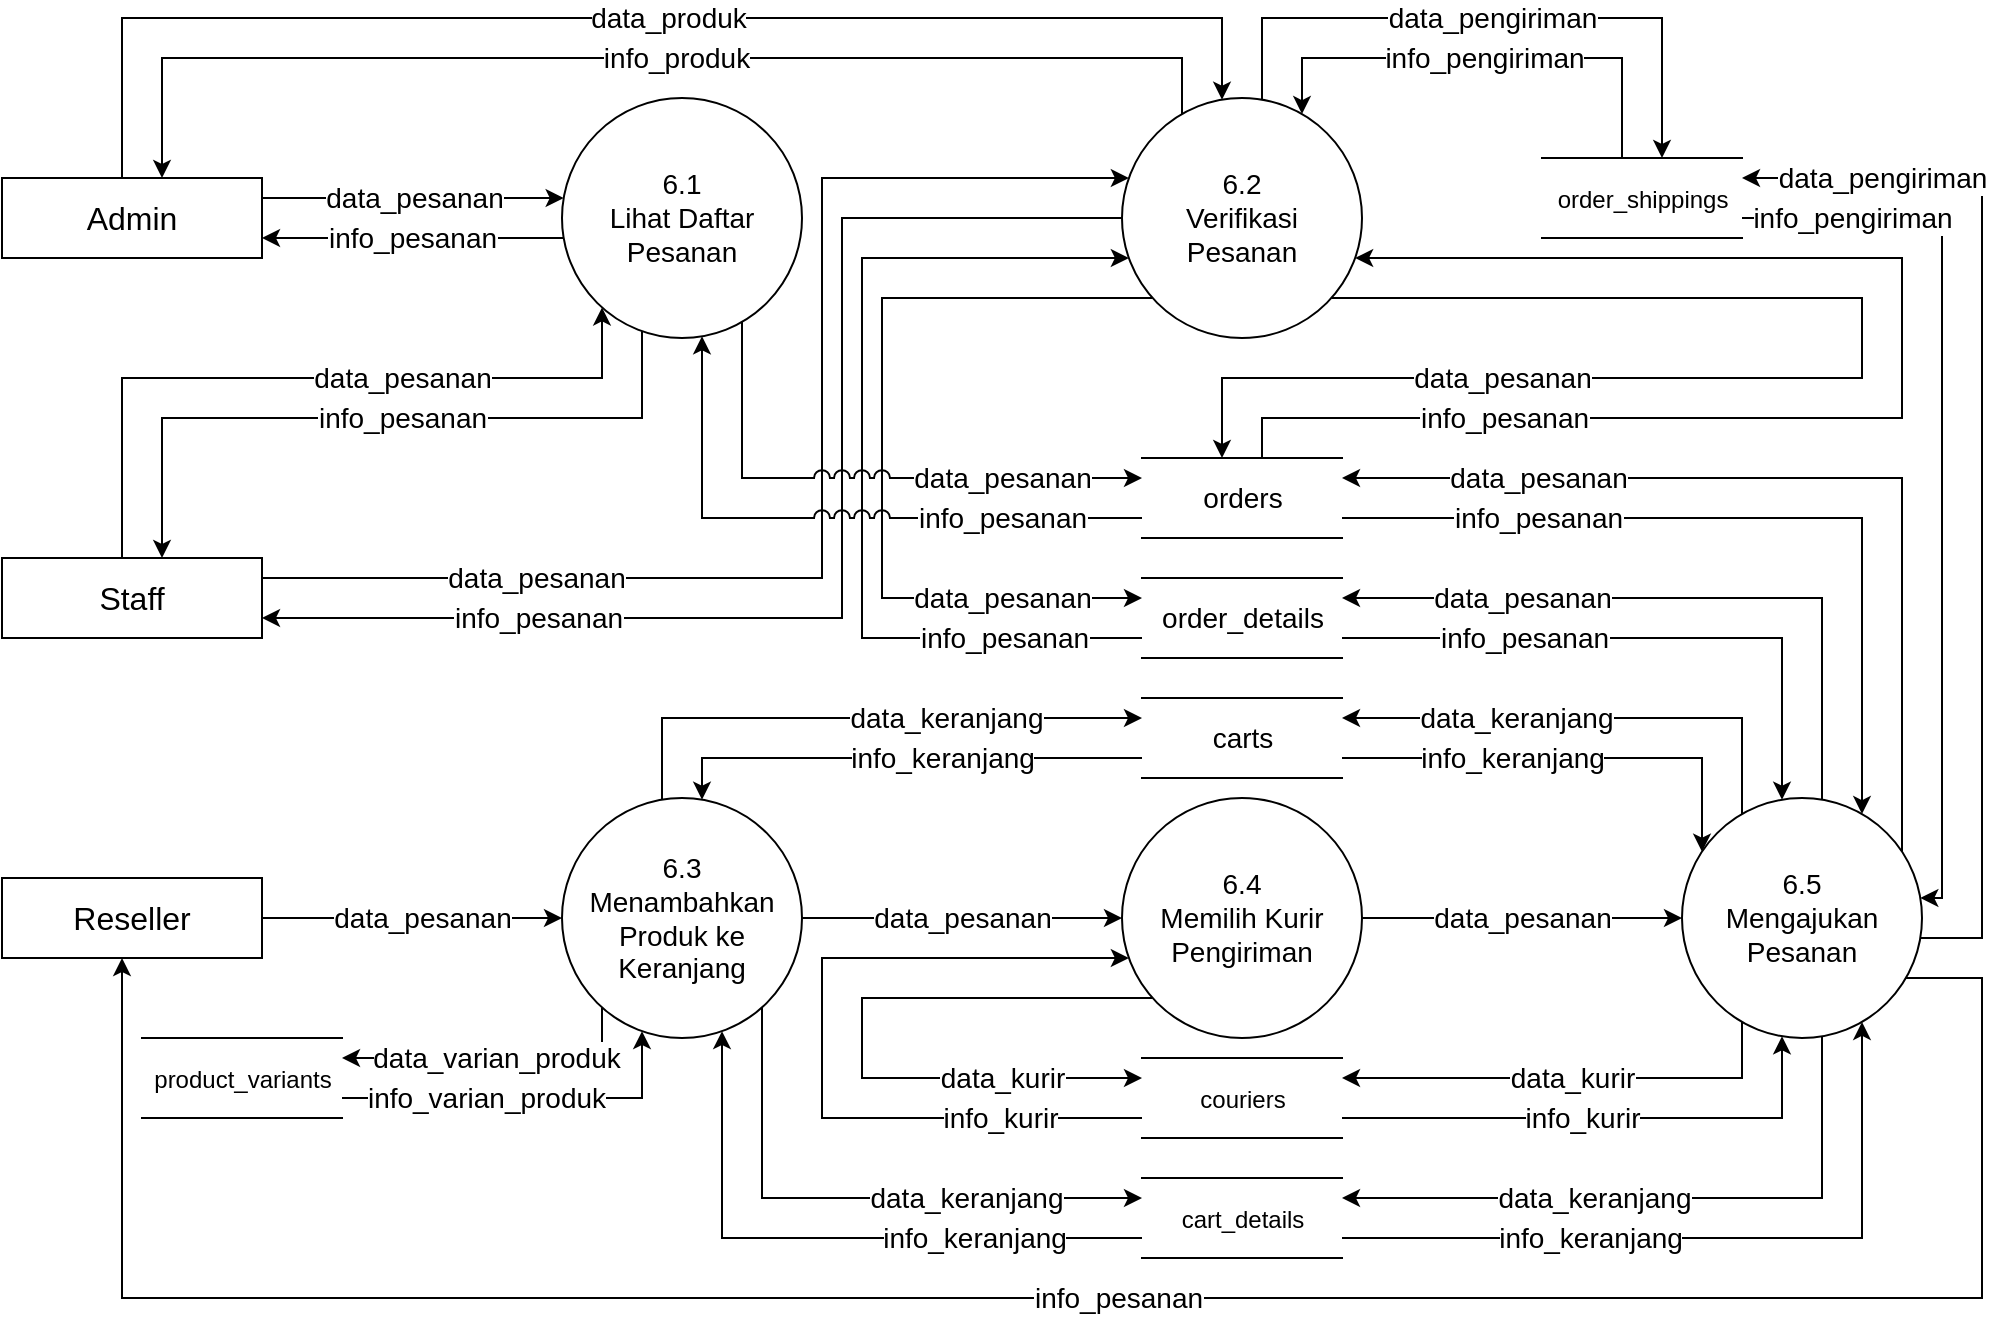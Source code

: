 <mxfile version="14.6.13" type="device"><diagram id="Rc6OxXYoEZi-hfFgIoyE" name="Page-1"><mxGraphModel dx="852" dy="494" grid="1" gridSize="10" guides="1" tooltips="1" connect="1" arrows="1" fold="1" page="1" pageScale="1" pageWidth="850" pageHeight="1100" math="0" shadow="0"><root><mxCell id="0"/><mxCell id="1" parent="0"/><mxCell id="s38WGr486lUvFhDny16M-1" value="&lt;font style=&quot;font-size: 14px&quot;&gt;6.1&lt;br&gt;Lihat Daftar Pesanan&lt;br&gt;&lt;/font&gt;" style="ellipse;whiteSpace=wrap;html=1;aspect=fixed;" parent="1" vertex="1"><mxGeometry x="280" y="80" width="120" height="120" as="geometry"/></mxCell><mxCell id="s38WGr486lUvFhDny16M-4" value="data_pesanan" style="edgeStyle=orthogonalEdgeStyle;rounded=0;orthogonalLoop=1;jettySize=auto;html=1;fontSize=14;" parent="1" source="s38WGr486lUvFhDny16M-2" target="s38WGr486lUvFhDny16M-1" edge="1"><mxGeometry relative="1" as="geometry"><mxPoint x="360" y="140" as="targetPoint"/><Array as="points"><mxPoint x="200" y="130"/><mxPoint x="200" y="130"/></Array></mxGeometry></mxCell><mxCell id="s38WGr486lUvFhDny16M-2" value="Admin" style="rounded=0;whiteSpace=wrap;html=1;fontSize=16;" parent="1" vertex="1"><mxGeometry y="120" width="130" height="40" as="geometry"/></mxCell><mxCell id="qVM1IuX5nQajaeXn27OP-2" value="data_pesanan" style="edgeStyle=orthogonalEdgeStyle;rounded=0;orthogonalLoop=1;jettySize=auto;html=1;fontSize=14;" parent="1" source="w3oePjnz5msJqxtDDQAo-5" target="qVM1IuX5nQajaeXn27OP-1" edge="1"><mxGeometry x="0.061" relative="1" as="geometry"><Array as="points"/><mxPoint as="offset"/></mxGeometry></mxCell><mxCell id="w3oePjnz5msJqxtDDQAo-5" value="Reseller" style="rounded=0;whiteSpace=wrap;html=1;fontSize=16;" parent="1" vertex="1"><mxGeometry y="470" width="130" height="40" as="geometry"/></mxCell><mxCell id="giehG95AdQWtgdjCYtVg-1" value="&lt;font style=&quot;font-size: 14px&quot;&gt;6.2&lt;br&gt;Verifikasi &lt;br&gt;Pesanan&lt;br&gt;&lt;/font&gt;" style="ellipse;whiteSpace=wrap;html=1;aspect=fixed;" parent="1" vertex="1"><mxGeometry x="560" y="80" width="120" height="120" as="geometry"/></mxCell><mxCell id="QhTn7aZP73QFiXAm_fX9-1" value="Staff" style="rounded=0;whiteSpace=wrap;html=1;fontSize=16;" parent="1" vertex="1"><mxGeometry y="310" width="130" height="40" as="geometry"/></mxCell><mxCell id="yD-jiG_hthiT5Hs9iXei-2" value="info_pesanan" style="edgeStyle=orthogonalEdgeStyle;rounded=0;orthogonalLoop=1;jettySize=auto;html=1;fontSize=14;" parent="1" source="s38WGr486lUvFhDny16M-1" target="s38WGr486lUvFhDny16M-2" edge="1"><mxGeometry relative="1" as="geometry"><mxPoint x="220" y="150" as="targetPoint"/><Array as="points"><mxPoint x="210" y="150"/><mxPoint x="210" y="150"/></Array><mxPoint x="370" y="150" as="sourcePoint"/></mxGeometry></mxCell><mxCell id="qVM1IuX5nQajaeXn27OP-1" value="&lt;font style=&quot;font-size: 14px&quot;&gt;6.3&lt;br&gt;Menambahkan Produk ke Keranjang&lt;br&gt;&lt;/font&gt;" style="ellipse;whiteSpace=wrap;html=1;aspect=fixed;" parent="1" vertex="1"><mxGeometry x="280" y="430" width="120" height="120" as="geometry"/></mxCell><mxCell id="qVM1IuX5nQajaeXn27OP-10" value="data_produk" style="edgeStyle=orthogonalEdgeStyle;rounded=0;orthogonalLoop=1;jettySize=auto;html=1;fontSize=14;" parent="1" source="s38WGr486lUvFhDny16M-2" target="giehG95AdQWtgdjCYtVg-1" edge="1"><mxGeometry x="0.051" relative="1" as="geometry"><Array as="points"><mxPoint x="60" y="40"/><mxPoint x="610" y="40"/></Array><mxPoint as="offset"/><mxPoint x="140" y="273.43" as="sourcePoint"/><mxPoint x="360" y="159.999" as="targetPoint"/></mxGeometry></mxCell><mxCell id="qVM1IuX5nQajaeXn27OP-11" value="info_produk" style="edgeStyle=orthogonalEdgeStyle;rounded=0;orthogonalLoop=1;jettySize=auto;html=1;fontSize=14;" parent="1" source="giehG95AdQWtgdjCYtVg-1" target="s38WGr486lUvFhDny16M-2" edge="1"><mxGeometry x="-0.058" relative="1" as="geometry"><Array as="points"><mxPoint x="590" y="60"/><mxPoint x="80" y="60"/></Array><mxPoint as="offset"/><mxPoint x="380" y="163.43" as="sourcePoint"/><mxPoint x="160" y="273.43" as="targetPoint"/></mxGeometry></mxCell><mxCell id="qVM1IuX5nQajaeXn27OP-17" value="carts" style="html=1;dashed=0;whitespace=wrap;shape=partialRectangle;right=0;left=0;fontSize=14;" parent="1" vertex="1"><mxGeometry x="570" y="380" width="100" height="40" as="geometry"/></mxCell><mxCell id="P8HBfY7LfA8RuCADzhjz-1" value="data_keranjang" style="edgeStyle=orthogonalEdgeStyle;rounded=0;orthogonalLoop=1;jettySize=auto;html=1;fontSize=14;" parent="1" source="qVM1IuX5nQajaeXn27OP-1" target="qVM1IuX5nQajaeXn27OP-17" edge="1"><mxGeometry x="0.303" relative="1" as="geometry"><Array as="points"><mxPoint x="330" y="390"/></Array><mxPoint as="offset"/><mxPoint x="399.171" y="440.059" as="sourcePoint"/><mxPoint x="590.84" y="310" as="targetPoint"/></mxGeometry></mxCell><mxCell id="P8HBfY7LfA8RuCADzhjz-2" value="info_keranjang" style="edgeStyle=orthogonalEdgeStyle;rounded=0;orthogonalLoop=1;jettySize=auto;html=1;fontSize=14;" parent="1" source="qVM1IuX5nQajaeXn27OP-17" target="qVM1IuX5nQajaeXn27OP-1" edge="1"><mxGeometry x="-0.17" relative="1" as="geometry"><Array as="points"><mxPoint x="350" y="410"/></Array><mxPoint as="offset"/><mxPoint x="610.84" y="310" as="sourcePoint"/><mxPoint x="399.151" y="460.059" as="targetPoint"/></mxGeometry></mxCell><mxCell id="P8HBfY7LfA8RuCADzhjz-8" value="data_pesanan" style="edgeStyle=orthogonalEdgeStyle;rounded=0;orthogonalLoop=1;jettySize=auto;html=1;fontSize=14;" parent="1" target="s38WGr486lUvFhDny16M-1" edge="1"><mxGeometry x="0.348" relative="1" as="geometry"><Array as="points"><mxPoint x="60" y="310"/><mxPoint x="60" y="220"/><mxPoint x="300" y="220"/></Array><mxPoint as="offset"/><mxPoint x="10" y="310" as="sourcePoint"/><mxPoint x="670" y="270.839" as="targetPoint"/></mxGeometry></mxCell><mxCell id="P8HBfY7LfA8RuCADzhjz-9" value="info_pesanan" style="edgeStyle=orthogonalEdgeStyle;rounded=0;orthogonalLoop=1;jettySize=auto;html=1;fontSize=14;" parent="1" source="s38WGr486lUvFhDny16M-1" target="QhTn7aZP73QFiXAm_fX9-1" edge="1"><mxGeometry x="-0.075" relative="1" as="geometry"><Array as="points"><mxPoint x="320" y="240"/><mxPoint x="80" y="240"/></Array><mxPoint as="offset"/><mxPoint x="650" y="270.839" as="sourcePoint"/><mxPoint x="30" y="310" as="targetPoint"/></mxGeometry></mxCell><mxCell id="P8HBfY7LfA8RuCADzhjz-13" value="&lt;font style=&quot;font-size: 12px&quot;&gt;product_variants&lt;/font&gt;" style="html=1;dashed=0;whitespace=wrap;shape=partialRectangle;right=0;left=0;fontSize=14;" parent="1" vertex="1"><mxGeometry x="70" y="550" width="100" height="40" as="geometry"/></mxCell><mxCell id="P8HBfY7LfA8RuCADzhjz-14" value="data_varian_produk" style="edgeStyle=orthogonalEdgeStyle;rounded=0;orthogonalLoop=1;jettySize=auto;html=1;fontSize=14;" parent="1" source="qVM1IuX5nQajaeXn27OP-1" target="P8HBfY7LfA8RuCADzhjz-13" edge="1"><mxGeometry x="0.005" relative="1" as="geometry"><Array as="points"><mxPoint x="300" y="560"/></Array><mxPoint as="offset"/><mxPoint x="380.005" y="509.999" as="sourcePoint"/><mxPoint x="516.75" y="509.999" as="targetPoint"/></mxGeometry></mxCell><mxCell id="P8HBfY7LfA8RuCADzhjz-15" value="info_varian_produk" style="edgeStyle=orthogonalEdgeStyle;rounded=0;orthogonalLoop=1;jettySize=auto;html=1;fontSize=14;" parent="1" source="P8HBfY7LfA8RuCADzhjz-13" target="qVM1IuX5nQajaeXn27OP-1" edge="1"><mxGeometry x="-0.222" relative="1" as="geometry"><Array as="points"><mxPoint x="320" y="580"/></Array><mxPoint as="offset"/><mxPoint x="520" y="470.059" as="sourcePoint"/><mxPoint x="401.995" y="470.059" as="targetPoint"/></mxGeometry></mxCell><mxCell id="Gurpj_PE0kfcOt121TIg-1" value="&lt;font style=&quot;font-size: 14px&quot;&gt;6.4&lt;br&gt;Memilih Kurir Pengiriman&lt;br&gt;&lt;/font&gt;" style="ellipse;whiteSpace=wrap;html=1;aspect=fixed;" parent="1" vertex="1"><mxGeometry x="560" y="430" width="120" height="120" as="geometry"/></mxCell><mxCell id="Gurpj_PE0kfcOt121TIg-19" value="data_pesanan" style="edgeStyle=orthogonalEdgeStyle;rounded=0;orthogonalLoop=1;jettySize=auto;html=1;fontSize=14;" parent="1" source="qVM1IuX5nQajaeXn27OP-1" target="Gurpj_PE0kfcOt121TIg-1" edge="1"><mxGeometry relative="1" as="geometry"><Array as="points"/><mxPoint as="offset"/><mxPoint x="140" y="500" as="sourcePoint"/><mxPoint x="290" y="500" as="targetPoint"/></mxGeometry></mxCell><mxCell id="Gurpj_PE0kfcOt121TIg-20" value="&lt;span style=&quot;font-size: 12px&quot;&gt;couriers&lt;/span&gt;" style="html=1;dashed=0;whitespace=wrap;shape=partialRectangle;right=0;left=0;fontSize=14;" parent="1" vertex="1"><mxGeometry x="570" y="560" width="100" height="40" as="geometry"/></mxCell><mxCell id="Gurpj_PE0kfcOt121TIg-21" value="data_kurir" style="edgeStyle=orthogonalEdgeStyle;rounded=0;orthogonalLoop=1;jettySize=auto;html=1;fontSize=14;" parent="1" source="Gurpj_PE0kfcOt121TIg-1" target="Gurpj_PE0kfcOt121TIg-20" edge="1"><mxGeometry x="0.57" relative="1" as="geometry"><Array as="points"><mxPoint x="430" y="530"/><mxPoint x="430" y="570"/></Array><mxPoint as="offset"/><mxPoint x="640" y="660.449" as="sourcePoint"/><mxPoint x="490" y="579.551" as="targetPoint"/></mxGeometry></mxCell><mxCell id="Gurpj_PE0kfcOt121TIg-22" value="info_kurir" style="edgeStyle=orthogonalEdgeStyle;rounded=0;orthogonalLoop=1;jettySize=auto;html=1;fontSize=14;" parent="1" source="Gurpj_PE0kfcOt121TIg-20" target="Gurpj_PE0kfcOt121TIg-1" edge="1"><mxGeometry x="-0.644" relative="1" as="geometry"><Array as="points"><mxPoint x="410" y="590"/><mxPoint x="410" y="510"/></Array><mxPoint x="-1" as="offset"/><mxPoint x="510" y="579.551" as="sourcePoint"/><mxPoint x="640" y="640.449" as="targetPoint"/></mxGeometry></mxCell><mxCell id="Gurpj_PE0kfcOt121TIg-23" value="&lt;font style=&quot;font-size: 14px&quot;&gt;6.5&lt;br&gt;Mengajukan Pesanan&lt;br&gt;&lt;/font&gt;" style="ellipse;whiteSpace=wrap;html=1;aspect=fixed;" parent="1" vertex="1"><mxGeometry x="840" y="430" width="120" height="120" as="geometry"/></mxCell><mxCell id="Gurpj_PE0kfcOt121TIg-24" value="data_pesanan" style="edgeStyle=orthogonalEdgeStyle;rounded=0;orthogonalLoop=1;jettySize=auto;html=1;fontSize=14;" parent="1" source="Gurpj_PE0kfcOt121TIg-1" target="Gurpj_PE0kfcOt121TIg-23" edge="1"><mxGeometry relative="1" as="geometry"><Array as="points"/><mxPoint as="offset"/><mxPoint x="410" y="500" as="sourcePoint"/><mxPoint x="570" y="500" as="targetPoint"/></mxGeometry></mxCell><mxCell id="Gurpj_PE0kfcOt121TIg-25" value="data_keranjang" style="edgeStyle=orthogonalEdgeStyle;rounded=0;orthogonalLoop=1;jettySize=auto;html=1;fontSize=14;" parent="1" source="Gurpj_PE0kfcOt121TIg-23" target="qVM1IuX5nQajaeXn27OP-17" edge="1"><mxGeometry x="0.303" relative="1" as="geometry"><Array as="points"><mxPoint x="870" y="390"/></Array><mxPoint as="offset"/><mxPoint x="340.0" y="440.839" as="sourcePoint"/><mxPoint x="580" y="400.0" as="targetPoint"/></mxGeometry></mxCell><mxCell id="Gurpj_PE0kfcOt121TIg-26" value="info_keranjang" style="edgeStyle=orthogonalEdgeStyle;rounded=0;orthogonalLoop=1;jettySize=auto;html=1;fontSize=14;" parent="1" source="qVM1IuX5nQajaeXn27OP-17" target="Gurpj_PE0kfcOt121TIg-23" edge="1"><mxGeometry x="-0.254" relative="1" as="geometry"><Array as="points"><mxPoint x="850" y="410"/></Array><mxPoint as="offset"/><mxPoint x="580" y="420.0" as="sourcePoint"/><mxPoint x="360.0" y="440.839" as="targetPoint"/></mxGeometry></mxCell><mxCell id="Gurpj_PE0kfcOt121TIg-27" value="info_pesanan" style="edgeStyle=orthogonalEdgeStyle;rounded=0;orthogonalLoop=1;jettySize=auto;html=1;fontSize=14;" parent="1" source="Gurpj_PE0kfcOt121TIg-23" target="w3oePjnz5msJqxtDDQAo-5" edge="1"><mxGeometry x="-0.029" relative="1" as="geometry"><Array as="points"><mxPoint x="990" y="520"/><mxPoint x="990" y="680"/><mxPoint x="60" y="680"/></Array><mxPoint as="offset"/><mxPoint x="690" y="500" as="sourcePoint"/><mxPoint x="860" y="500" as="targetPoint"/></mxGeometry></mxCell><mxCell id="Gurpj_PE0kfcOt121TIg-30" value="orders" style="html=1;dashed=0;whitespace=wrap;shape=partialRectangle;right=0;left=0;fontSize=14;" parent="1" vertex="1"><mxGeometry x="570" y="260" width="100" height="40" as="geometry"/></mxCell><mxCell id="Gurpj_PE0kfcOt121TIg-31" value="info_pesanan" style="edgeStyle=orthogonalEdgeStyle;rounded=0;orthogonalLoop=1;jettySize=auto;html=1;fontSize=14;" parent="1" source="Gurpj_PE0kfcOt121TIg-30" target="giehG95AdQWtgdjCYtVg-1" edge="1"><mxGeometry x="-0.595" relative="1" as="geometry"><Array as="points"><mxPoint x="630" y="240"/><mxPoint x="950" y="240"/><mxPoint x="950" y="160"/></Array><mxPoint as="offset"/><mxPoint x="460" y="260.84" as="sourcePoint"/><mxPoint x="610.0" y="230.001" as="targetPoint"/></mxGeometry></mxCell><mxCell id="Gurpj_PE0kfcOt121TIg-32" value="data_pesanan" style="edgeStyle=orthogonalEdgeStyle;rounded=0;orthogonalLoop=1;jettySize=auto;html=1;fontSize=14;" parent="1" source="giehG95AdQWtgdjCYtVg-1" target="Gurpj_PE0kfcOt121TIg-30" edge="1"><mxGeometry x="0.46" relative="1" as="geometry"><Array as="points"><mxPoint x="930" y="180"/><mxPoint x="930" y="220"/><mxPoint x="610" y="220"/></Array><mxPoint as="offset"/><mxPoint x="590.0" y="230.001" as="sourcePoint"/><mxPoint x="560" y="220" as="targetPoint"/></mxGeometry></mxCell><mxCell id="Gurpj_PE0kfcOt121TIg-35" value="data_pesanan" style="edgeStyle=orthogonalEdgeStyle;rounded=0;orthogonalLoop=1;jettySize=auto;html=1;fontSize=14;" parent="1" source="Gurpj_PE0kfcOt121TIg-23" target="Gurpj_PE0kfcOt121TIg-30" edge="1"><mxGeometry x="0.581" relative="1" as="geometry"><Array as="points"><mxPoint x="950" y="270"/></Array><mxPoint as="offset"/><mxPoint x="880.0" y="378.038" as="sourcePoint"/><mxPoint x="670" y="330.0" as="targetPoint"/></mxGeometry></mxCell><mxCell id="Gurpj_PE0kfcOt121TIg-36" value="info_pesanan" style="edgeStyle=orthogonalEdgeStyle;rounded=0;orthogonalLoop=1;jettySize=auto;html=1;fontSize=14;" parent="1" source="Gurpj_PE0kfcOt121TIg-30" target="Gurpj_PE0kfcOt121TIg-23" edge="1"><mxGeometry x="-0.522" relative="1" as="geometry"><Array as="points"><mxPoint x="930" y="290"/></Array><mxPoint as="offset"/><mxPoint x="670" y="350.0" as="sourcePoint"/><mxPoint x="860.0" y="396.834" as="targetPoint"/></mxGeometry></mxCell><mxCell id="Gurpj_PE0kfcOt121TIg-39" value="&lt;font style=&quot;font-size: 12px&quot;&gt;cart_details&lt;/font&gt;" style="html=1;dashed=0;whitespace=wrap;shape=partialRectangle;right=0;left=0;fontSize=14;" parent="1" vertex="1"><mxGeometry x="570" y="620" width="100" height="40" as="geometry"/></mxCell><mxCell id="Gurpj_PE0kfcOt121TIg-40" value="info_keranjang" style="edgeStyle=orthogonalEdgeStyle;rounded=0;orthogonalLoop=1;jettySize=auto;html=1;fontSize=14;" parent="1" source="Gurpj_PE0kfcOt121TIg-39" target="qVM1IuX5nQajaeXn27OP-1" edge="1"><mxGeometry x="-0.463" relative="1" as="geometry"><Array as="points"><mxPoint x="360" y="650"/></Array><mxPoint as="offset"/><mxPoint x="530" y="580.899" as="sourcePoint"/><mxPoint x="360" y="550.001" as="targetPoint"/></mxGeometry></mxCell><mxCell id="Gurpj_PE0kfcOt121TIg-41" value="data_keranjang" style="edgeStyle=orthogonalEdgeStyle;rounded=0;orthogonalLoop=1;jettySize=auto;html=1;fontSize=14;" parent="1" source="qVM1IuX5nQajaeXn27OP-1" target="Gurpj_PE0kfcOt121TIg-39" edge="1"><mxGeometry x="0.386" relative="1" as="geometry"><Array as="points"><mxPoint x="380" y="630"/></Array><mxPoint as="offset"/><mxPoint x="380" y="550.001" as="sourcePoint"/><mxPoint x="530" y="560.899" as="targetPoint"/></mxGeometry></mxCell><mxCell id="Gurpj_PE0kfcOt121TIg-42" value="order_details" style="html=1;dashed=0;whitespace=wrap;shape=partialRectangle;right=0;left=0;fontSize=14;" parent="1" vertex="1"><mxGeometry x="570" y="320" width="100" height="40" as="geometry"/></mxCell><mxCell id="Gurpj_PE0kfcOt121TIg-43" value="info_pesanan" style="edgeStyle=orthogonalEdgeStyle;rounded=0;orthogonalLoop=1;jettySize=auto;html=1;fontSize=14;" parent="1" source="Gurpj_PE0kfcOt121TIg-42" target="Gurpj_PE0kfcOt121TIg-23" edge="1"><mxGeometry x="-0.396" relative="1" as="geometry"><Array as="points"><mxPoint x="890" y="350"/></Array><mxPoint as="offset"/><mxPoint x="670" y="350" as="sourcePoint"/><mxPoint x="920" y="490.839" as="targetPoint"/></mxGeometry></mxCell><mxCell id="Gurpj_PE0kfcOt121TIg-44" value="data_pesanan" style="edgeStyle=orthogonalEdgeStyle;rounded=0;orthogonalLoop=1;jettySize=auto;html=1;fontSize=14;" parent="1" source="Gurpj_PE0kfcOt121TIg-23" target="Gurpj_PE0kfcOt121TIg-42" edge="1"><mxGeometry x="0.471" relative="1" as="geometry"><Array as="points"><mxPoint x="910" y="330"/></Array><mxPoint as="offset"/><mxPoint x="940" y="498.038" as="sourcePoint"/><mxPoint x="670" y="330" as="targetPoint"/></mxGeometry></mxCell><mxCell id="Gurpj_PE0kfcOt121TIg-46" value="&lt;font style=&quot;font-size: 12px&quot;&gt;order_shippings&lt;/font&gt;" style="html=1;dashed=0;whitespace=wrap;shape=partialRectangle;right=0;left=0;fontSize=14;" parent="1" vertex="1"><mxGeometry x="770" y="110" width="100" height="40" as="geometry"/></mxCell><mxCell id="Gurpj_PE0kfcOt121TIg-47" value="data_pengiriman" style="edgeStyle=orthogonalEdgeStyle;rounded=0;orthogonalLoop=1;jettySize=auto;html=1;fontSize=14;" parent="1" source="Gurpj_PE0kfcOt121TIg-23" target="Gurpj_PE0kfcOt121TIg-46" edge="1"><mxGeometry x="0.736" relative="1" as="geometry"><Array as="points"><mxPoint x="990" y="500"/><mxPoint x="990" y="120"/></Array><mxPoint as="offset"/><mxPoint x="900" y="540.001" as="sourcePoint"/><mxPoint x="1016.75" y="566.119" as="targetPoint"/></mxGeometry></mxCell><mxCell id="Gurpj_PE0kfcOt121TIg-48" value="info_pengiriman" style="edgeStyle=orthogonalEdgeStyle;rounded=0;orthogonalLoop=1;jettySize=auto;html=1;fontSize=14;" parent="1" source="Gurpj_PE0kfcOt121TIg-46" target="Gurpj_PE0kfcOt121TIg-23" edge="1"><mxGeometry x="-0.755" relative="1" as="geometry"><Array as="points"><mxPoint x="970" y="140"/><mxPoint x="970" y="480"/></Array><mxPoint as="offset"/><mxPoint x="1020" y="526.179" as="sourcePoint"/><mxPoint x="920" y="540.001" as="targetPoint"/></mxGeometry></mxCell><mxCell id="Gurpj_PE0kfcOt121TIg-28" value="info_pesanan" style="edgeStyle=orthogonalEdgeStyle;rounded=0;orthogonalLoop=1;jettySize=auto;html=1;fontSize=14;jumpStyle=arc;jumpSize=8;" parent="1" source="giehG95AdQWtgdjCYtVg-1" target="QhTn7aZP73QFiXAm_fX9-1" edge="1"><mxGeometry x="0.563" relative="1" as="geometry"><Array as="points"><mxPoint x="420" y="140"/><mxPoint x="420" y="340"/></Array><mxPoint as="offset"/><mxPoint x="730.0" y="200.001" as="sourcePoint"/><mxPoint x="410" y="310.84" as="targetPoint"/></mxGeometry></mxCell><mxCell id="Gurpj_PE0kfcOt121TIg-29" value="data_pesanan" style="edgeStyle=orthogonalEdgeStyle;rounded=0;orthogonalLoop=1;jettySize=auto;html=1;fontSize=14;jumpStyle=arc;jumpSize=8;" parent="1" source="QhTn7aZP73QFiXAm_fX9-1" target="giehG95AdQWtgdjCYtVg-1" edge="1"><mxGeometry x="-0.568" relative="1" as="geometry"><Array as="points"><mxPoint x="410" y="320"/><mxPoint x="410" y="120"/></Array><mxPoint as="offset"/><mxPoint x="390" y="310.84" as="sourcePoint"/><mxPoint x="710.0" y="200.001" as="targetPoint"/></mxGeometry></mxCell><mxCell id="Gurpj_PE0kfcOt121TIg-49" value="info_pesanan" style="edgeStyle=orthogonalEdgeStyle;rounded=0;orthogonalLoop=1;jettySize=auto;html=1;fontSize=14;jumpStyle=arc;jumpSize=8;" parent="1" source="Gurpj_PE0kfcOt121TIg-42" target="giehG95AdQWtgdjCYtVg-1" edge="1"><mxGeometry x="-0.703" relative="1" as="geometry"><Array as="points"><mxPoint x="430" y="350"/><mxPoint x="430" y="160"/></Array><mxPoint as="offset"/><mxPoint x="140" y="330" as="sourcePoint"/><mxPoint x="578.038" y="120" as="targetPoint"/></mxGeometry></mxCell><mxCell id="Gurpj_PE0kfcOt121TIg-50" value="data_pesanan" style="edgeStyle=orthogonalEdgeStyle;rounded=0;orthogonalLoop=1;jettySize=auto;html=1;fontSize=14;jumpStyle=arc;jumpSize=8;" parent="1" source="giehG95AdQWtgdjCYtVg-1" target="Gurpj_PE0kfcOt121TIg-42" edge="1"><mxGeometry x="0.662" relative="1" as="geometry"><Array as="points"><mxPoint x="440" y="180"/><mxPoint x="440" y="330"/></Array><mxPoint as="offset"/><mxPoint x="570.839" y="140" as="sourcePoint"/><mxPoint x="140" y="350" as="targetPoint"/></mxGeometry></mxCell><mxCell id="Gurpj_PE0kfcOt121TIg-37" value="data_pesanan" style="edgeStyle=orthogonalEdgeStyle;rounded=0;orthogonalLoop=1;jettySize=auto;html=1;fontSize=14;jumpStyle=arc;jumpSize=8;" parent="1" source="s38WGr486lUvFhDny16M-1" target="Gurpj_PE0kfcOt121TIg-30" edge="1"><mxGeometry x="0.496" relative="1" as="geometry"><Array as="points"><mxPoint x="370" y="270"/></Array><mxPoint as="offset"/><mxPoint x="370" y="206.569" as="sourcePoint"/><mxPoint x="80" y="320" as="targetPoint"/></mxGeometry></mxCell><mxCell id="Gurpj_PE0kfcOt121TIg-38" value="info_pesanan" style="edgeStyle=orthogonalEdgeStyle;rounded=0;orthogonalLoop=1;jettySize=auto;html=1;fontSize=14;jumpStyle=arc;jumpSize=8;" parent="1" source="Gurpj_PE0kfcOt121TIg-30" target="s38WGr486lUvFhDny16M-1" edge="1"><mxGeometry x="-0.55" relative="1" as="geometry"><Array as="points"><mxPoint x="350" y="290"/></Array><mxPoint as="offset"/><mxPoint x="60" y="320" as="sourcePoint"/><mxPoint x="350" y="194.721" as="targetPoint"/></mxGeometry></mxCell><mxCell id="Gurpj_PE0kfcOt121TIg-56" value="data_pengiriman" style="edgeStyle=orthogonalEdgeStyle;rounded=0;orthogonalLoop=1;jettySize=auto;html=1;fontSize=14;" parent="1" source="giehG95AdQWtgdjCYtVg-1" target="Gurpj_PE0kfcOt121TIg-46" edge="1"><mxGeometry relative="1" as="geometry"><mxPoint x="800.829" y="119.999" as="targetPoint"/><Array as="points"><mxPoint x="630" y="40"/><mxPoint x="830" y="40"/></Array><mxPoint x="650" y="119.999" as="sourcePoint"/></mxGeometry></mxCell><mxCell id="Gurpj_PE0kfcOt121TIg-57" value="info_pengiriman" style="edgeStyle=orthogonalEdgeStyle;rounded=0;orthogonalLoop=1;jettySize=auto;html=1;fontSize=14;" parent="1" source="Gurpj_PE0kfcOt121TIg-46" target="giehG95AdQWtgdjCYtVg-1" edge="1"><mxGeometry relative="1" as="geometry"><mxPoint x="650" y="139.999" as="targetPoint"/><Array as="points"><mxPoint x="810" y="60"/><mxPoint x="650" y="60"/></Array><mxPoint x="800.849" y="139.999" as="sourcePoint"/></mxGeometry></mxCell><mxCell id="Gurpj_PE0kfcOt121TIg-58" value="data_kurir" style="edgeStyle=orthogonalEdgeStyle;rounded=0;orthogonalLoop=1;jettySize=auto;html=1;fontSize=14;" parent="1" source="Gurpj_PE0kfcOt121TIg-23" target="Gurpj_PE0kfcOt121TIg-20" edge="1"><mxGeometry x="-0.006" relative="1" as="geometry"><Array as="points"><mxPoint x="870" y="570"/></Array><mxPoint as="offset"/><mxPoint x="640" y="559.161" as="sourcePoint"/><mxPoint x="720" y="570.059" as="targetPoint"/></mxGeometry></mxCell><mxCell id="Gurpj_PE0kfcOt121TIg-59" value="info_kurir" style="edgeStyle=orthogonalEdgeStyle;rounded=0;orthogonalLoop=1;jettySize=auto;html=1;fontSize=14;" parent="1" source="Gurpj_PE0kfcOt121TIg-20" target="Gurpj_PE0kfcOt121TIg-23" edge="1"><mxGeometry x="-0.08" relative="1" as="geometry"><Array as="points"><mxPoint x="890" y="590"/></Array><mxPoint as="offset"/><mxPoint x="720" y="590.059" as="sourcePoint"/><mxPoint x="620" y="559.161" as="targetPoint"/></mxGeometry></mxCell><mxCell id="Gurpj_PE0kfcOt121TIg-60" value="info_keranjang" style="edgeStyle=orthogonalEdgeStyle;rounded=0;orthogonalLoop=1;jettySize=auto;html=1;fontSize=14;" parent="1" source="Gurpj_PE0kfcOt121TIg-39" target="Gurpj_PE0kfcOt121TIg-23" edge="1"><mxGeometry x="-0.326" relative="1" as="geometry"><Array as="points"><mxPoint x="930" y="650"/></Array><mxPoint as="offset"/><mxPoint x="670" y="638.099" as="sourcePoint"/><mxPoint x="890" y="597.201" as="targetPoint"/></mxGeometry></mxCell><mxCell id="Gurpj_PE0kfcOt121TIg-61" value="data_keranjang" style="edgeStyle=orthogonalEdgeStyle;rounded=0;orthogonalLoop=1;jettySize=auto;html=1;fontSize=14;" parent="1" source="Gurpj_PE0kfcOt121TIg-23" target="Gurpj_PE0kfcOt121TIg-39" edge="1"><mxGeometry x="0.223" relative="1" as="geometry"><Array as="points"><mxPoint x="910" y="630"/></Array><mxPoint x="1" as="offset"/><mxPoint x="870" y="590.002" as="sourcePoint"/><mxPoint x="670" y="618.099" as="targetPoint"/></mxGeometry></mxCell></root></mxGraphModel></diagram></mxfile>